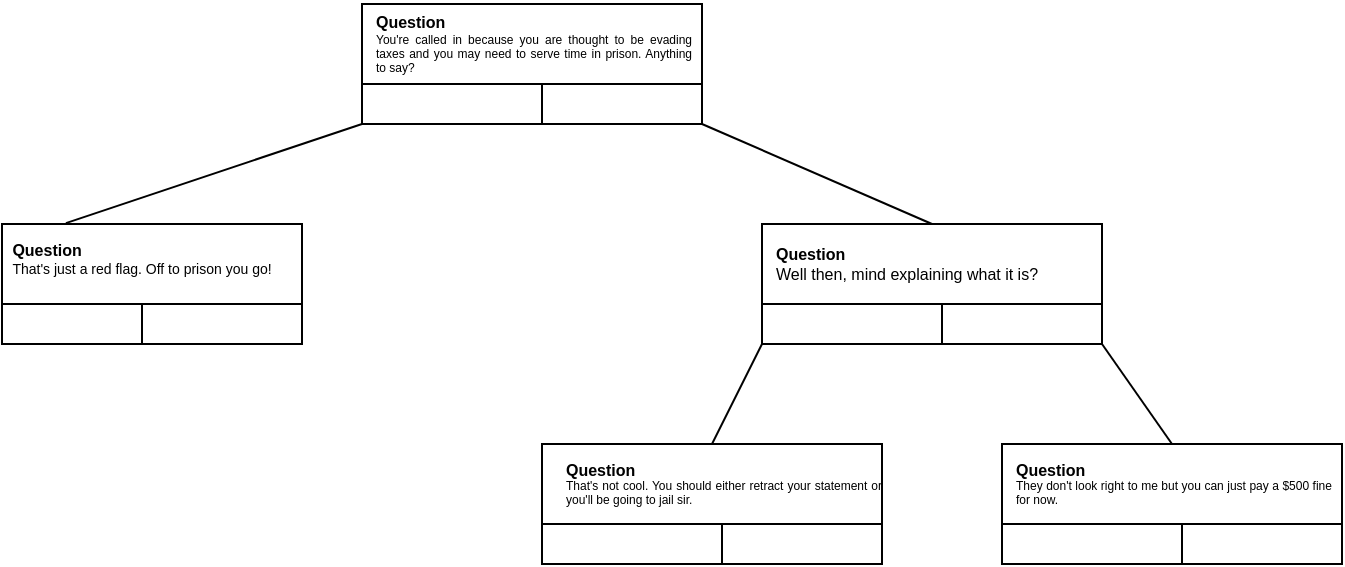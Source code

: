<mxfile version="13.3.5" type="github">
  <diagram id="8sO8KpJlMacKgNLfJusq" name="Page-1">
    <mxGraphModel dx="920" dy="475" grid="1" gridSize="10" guides="1" tooltips="1" connect="1" arrows="1" fold="1" page="1" pageScale="1" pageWidth="850" pageHeight="1100" math="0" shadow="0">
      <root>
        <mxCell id="0" />
        <mxCell id="1" parent="0" />
        <mxCell id="CQ1ONMJkXJyfWKpcm5dU-1" value="" style="rounded=0;whiteSpace=wrap;html=1;" vertex="1" parent="1">
          <mxGeometry x="240" y="40" width="170" height="60" as="geometry" />
        </mxCell>
        <mxCell id="CQ1ONMJkXJyfWKpcm5dU-2" value="" style="rounded=0;whiteSpace=wrap;html=1;" vertex="1" parent="1">
          <mxGeometry x="60" y="150" width="150" height="60" as="geometry" />
        </mxCell>
        <mxCell id="CQ1ONMJkXJyfWKpcm5dU-3" value="" style="rounded=0;whiteSpace=wrap;html=1;" vertex="1" parent="1">
          <mxGeometry x="440" y="150" width="170" height="60" as="geometry" />
        </mxCell>
        <mxCell id="CQ1ONMJkXJyfWKpcm5dU-4" value="" style="rounded=0;whiteSpace=wrap;html=1;" vertex="1" parent="1">
          <mxGeometry x="330" y="260" width="170" height="60" as="geometry" />
        </mxCell>
        <mxCell id="CQ1ONMJkXJyfWKpcm5dU-5" value="" style="rounded=0;whiteSpace=wrap;html=1;" vertex="1" parent="1">
          <mxGeometry x="560" y="260" width="170" height="60" as="geometry" />
        </mxCell>
        <mxCell id="CQ1ONMJkXJyfWKpcm5dU-6" value="" style="endArrow=none;html=1;entryX=0;entryY=1;entryDx=0;entryDy=0;exitX=0.213;exitY=-0.007;exitDx=0;exitDy=0;exitPerimeter=0;" edge="1" parent="1" source="CQ1ONMJkXJyfWKpcm5dU-2" target="CQ1ONMJkXJyfWKpcm5dU-1">
          <mxGeometry width="50" height="50" relative="1" as="geometry">
            <mxPoint x="140" y="150" as="sourcePoint" />
            <mxPoint x="190" y="100" as="targetPoint" />
          </mxGeometry>
        </mxCell>
        <mxCell id="CQ1ONMJkXJyfWKpcm5dU-7" value="" style="endArrow=none;html=1;exitX=1;exitY=1;exitDx=0;exitDy=0;entryX=0.5;entryY=0;entryDx=0;entryDy=0;" edge="1" parent="1" source="CQ1ONMJkXJyfWKpcm5dU-1" target="CQ1ONMJkXJyfWKpcm5dU-3">
          <mxGeometry width="50" height="50" relative="1" as="geometry">
            <mxPoint x="540" y="140" as="sourcePoint" />
            <mxPoint x="590" y="90" as="targetPoint" />
          </mxGeometry>
        </mxCell>
        <mxCell id="CQ1ONMJkXJyfWKpcm5dU-8" value="" style="endArrow=none;html=1;entryX=0;entryY=1;entryDx=0;entryDy=0;exitX=0.5;exitY=0;exitDx=0;exitDy=0;" edge="1" parent="1" source="CQ1ONMJkXJyfWKpcm5dU-4" target="CQ1ONMJkXJyfWKpcm5dU-3">
          <mxGeometry width="50" height="50" relative="1" as="geometry">
            <mxPoint x="360" y="250" as="sourcePoint" />
            <mxPoint x="410" y="200" as="targetPoint" />
          </mxGeometry>
        </mxCell>
        <mxCell id="CQ1ONMJkXJyfWKpcm5dU-9" value="" style="endArrow=none;html=1;entryX=1;entryY=1;entryDx=0;entryDy=0;exitX=0.5;exitY=0;exitDx=0;exitDy=0;" edge="1" parent="1" source="CQ1ONMJkXJyfWKpcm5dU-5" target="CQ1ONMJkXJyfWKpcm5dU-3">
          <mxGeometry width="50" height="50" relative="1" as="geometry">
            <mxPoint x="520" y="270" as="sourcePoint" />
            <mxPoint x="570" y="220" as="targetPoint" />
          </mxGeometry>
        </mxCell>
        <mxCell id="CQ1ONMJkXJyfWKpcm5dU-10" value="" style="rounded=0;whiteSpace=wrap;html=1;" vertex="1" parent="1">
          <mxGeometry x="240" y="80" width="90" height="20" as="geometry" />
        </mxCell>
        <mxCell id="CQ1ONMJkXJyfWKpcm5dU-11" value="" style="rounded=0;whiteSpace=wrap;html=1;" vertex="1" parent="1">
          <mxGeometry x="330" y="80" width="80" height="20" as="geometry" />
        </mxCell>
        <mxCell id="CQ1ONMJkXJyfWKpcm5dU-12" value="" style="rounded=0;whiteSpace=wrap;html=1;" vertex="1" parent="1">
          <mxGeometry x="60" y="190" width="70" height="20" as="geometry" />
        </mxCell>
        <mxCell id="CQ1ONMJkXJyfWKpcm5dU-13" value="" style="rounded=0;whiteSpace=wrap;html=1;" vertex="1" parent="1">
          <mxGeometry x="130" y="190" width="80" height="20" as="geometry" />
        </mxCell>
        <mxCell id="CQ1ONMJkXJyfWKpcm5dU-14" value="" style="rounded=0;whiteSpace=wrap;html=1;" vertex="1" parent="1">
          <mxGeometry x="440" y="190" width="90" height="20" as="geometry" />
        </mxCell>
        <mxCell id="CQ1ONMJkXJyfWKpcm5dU-15" value="" style="rounded=0;whiteSpace=wrap;html=1;" vertex="1" parent="1">
          <mxGeometry x="530" y="190" width="80" height="20" as="geometry" />
        </mxCell>
        <mxCell id="CQ1ONMJkXJyfWKpcm5dU-16" value="" style="rounded=0;whiteSpace=wrap;html=1;" vertex="1" parent="1">
          <mxGeometry x="330" y="300" width="90" height="20" as="geometry" />
        </mxCell>
        <mxCell id="CQ1ONMJkXJyfWKpcm5dU-17" value="" style="rounded=0;whiteSpace=wrap;html=1;" vertex="1" parent="1">
          <mxGeometry x="420" y="300" width="80" height="20" as="geometry" />
        </mxCell>
        <mxCell id="CQ1ONMJkXJyfWKpcm5dU-18" value="" style="rounded=0;whiteSpace=wrap;html=1;" vertex="1" parent="1">
          <mxGeometry x="560" y="300" width="90" height="20" as="geometry" />
        </mxCell>
        <mxCell id="CQ1ONMJkXJyfWKpcm5dU-19" value="" style="rounded=0;whiteSpace=wrap;html=1;" vertex="1" parent="1">
          <mxGeometry x="650" y="300" width="80" height="20" as="geometry" />
        </mxCell>
        <mxCell id="CQ1ONMJkXJyfWKpcm5dU-20" value="&lt;p style=&quot;line-height: 30% ; font-size: 6px&quot; align=&quot;justify&quot;&gt;&lt;/p&gt;&lt;div style=&quot;font-size: 6px&quot; align=&quot;justify&quot;&gt;&lt;b&gt;&lt;font style=&quot;font-size: 8px&quot;&gt;Question&lt;/font&gt;&lt;/b&gt;&lt;/div&gt;&lt;div style=&quot;font-size: 6px&quot; align=&quot;justify&quot;&gt;&lt;font style=&quot;font-size: 6px&quot;&gt;You&#39;re called in because you are thought to be evading taxes and you may need to serve time in prison. Anything to say?&lt;/font&gt;&lt;/div&gt;&lt;p style=&quot;font-size: 6px&quot; align=&quot;justify&quot;&gt;&lt;/p&gt;" style="text;html=1;strokeColor=none;fillColor=none;align=left;verticalAlign=middle;whiteSpace=wrap;rounded=0;" vertex="1" parent="1">
          <mxGeometry x="245" y="40" width="160" height="40" as="geometry" />
        </mxCell>
        <mxCell id="CQ1ONMJkXJyfWKpcm5dU-21" value="&lt;div style=&quot;font-size: 6px&quot; align=&quot;justify&quot;&gt;&lt;b&gt;&lt;font style=&quot;font-size: 8px&quot;&gt;Question&lt;/font&gt;&lt;/b&gt;&lt;/div&gt;&lt;div style=&quot;font-size: 6px&quot; align=&quot;justify&quot;&gt;&lt;font style=&quot;font-size: 7px&quot;&gt;That&#39;s just a red flag. Off to prison you go!&lt;/font&gt;&lt;/div&gt;&lt;p style=&quot;font-size: 6px&quot; align=&quot;justify&quot;&gt;&lt;br&gt;&lt;/p&gt;" style="text;html=1;strokeColor=none;fillColor=none;align=center;verticalAlign=middle;whiteSpace=wrap;rounded=0;" vertex="1" parent="1">
          <mxGeometry x="60" y="167" width="140" height="20" as="geometry" />
        </mxCell>
        <mxCell id="CQ1ONMJkXJyfWKpcm5dU-23" value="&lt;p style=&quot;line-height: 30% ; font-size: 6px&quot; align=&quot;justify&quot;&gt;&lt;/p&gt;&lt;div style=&quot;font-size: 6px&quot; align=&quot;justify&quot;&gt;&lt;b&gt;&lt;font style=&quot;font-size: 8px&quot;&gt;Question&lt;/font&gt;&lt;/b&gt;&lt;/div&gt;&lt;div style=&quot;font-size: 6px&quot; align=&quot;justify&quot;&gt;&lt;font style=&quot;font-size: 8px&quot;&gt;Well then, mind explaining what it is?&lt;/font&gt;&lt;/div&gt;&lt;p style=&quot;font-size: 6px&quot; align=&quot;justify&quot;&gt;&lt;/p&gt;" style="text;html=1;strokeColor=none;fillColor=none;align=left;verticalAlign=middle;whiteSpace=wrap;rounded=0;" vertex="1" parent="1">
          <mxGeometry x="445" y="150" width="160" height="40" as="geometry" />
        </mxCell>
        <mxCell id="CQ1ONMJkXJyfWKpcm5dU-24" value="&lt;p style=&quot;line-height: 30% ; font-size: 6px&quot; align=&quot;justify&quot;&gt;&lt;/p&gt;&lt;div style=&quot;font-size: 6px&quot; align=&quot;justify&quot;&gt;&lt;b&gt;&lt;font style=&quot;font-size: 8px&quot;&gt;Question&lt;/font&gt;&lt;/b&gt;&lt;/div&gt;&lt;div style=&quot;font-size: 6px&quot; align=&quot;justify&quot;&gt;&lt;font style=&quot;font-size: 6px&quot;&gt;That&#39;s not cool. You should either retract your statement or you&#39;ll be going to jail sir.&lt;/font&gt;&lt;/div&gt;&lt;p style=&quot;font-size: 6px&quot; align=&quot;justify&quot;&gt;&lt;/p&gt;" style="text;html=1;strokeColor=none;fillColor=none;align=left;verticalAlign=middle;whiteSpace=wrap;rounded=0;" vertex="1" parent="1">
          <mxGeometry x="340" y="260" width="160" height="40" as="geometry" />
        </mxCell>
        <mxCell id="CQ1ONMJkXJyfWKpcm5dU-25" value="&lt;p style=&quot;line-height: 30% ; font-size: 6px&quot; align=&quot;justify&quot;&gt;&lt;/p&gt;&lt;div style=&quot;font-size: 6px&quot; align=&quot;justify&quot;&gt;&lt;b&gt;&lt;font style=&quot;font-size: 8px&quot;&gt;Question&lt;/font&gt;&lt;/b&gt;&lt;/div&gt;&lt;div style=&quot;font-size: 6px&quot; align=&quot;justify&quot;&gt;&lt;font style=&quot;font-size: 6px&quot;&gt;They don&#39;t look right to me but you can just pay a $500 fine for now.&lt;/font&gt;&lt;/div&gt;&lt;p style=&quot;font-size: 6px&quot; align=&quot;justify&quot;&gt;&lt;/p&gt;" style="text;html=1;strokeColor=none;fillColor=none;align=left;verticalAlign=middle;whiteSpace=wrap;rounded=0;" vertex="1" parent="1">
          <mxGeometry x="565" y="260" width="160" height="40" as="geometry" />
        </mxCell>
      </root>
    </mxGraphModel>
  </diagram>
</mxfile>
